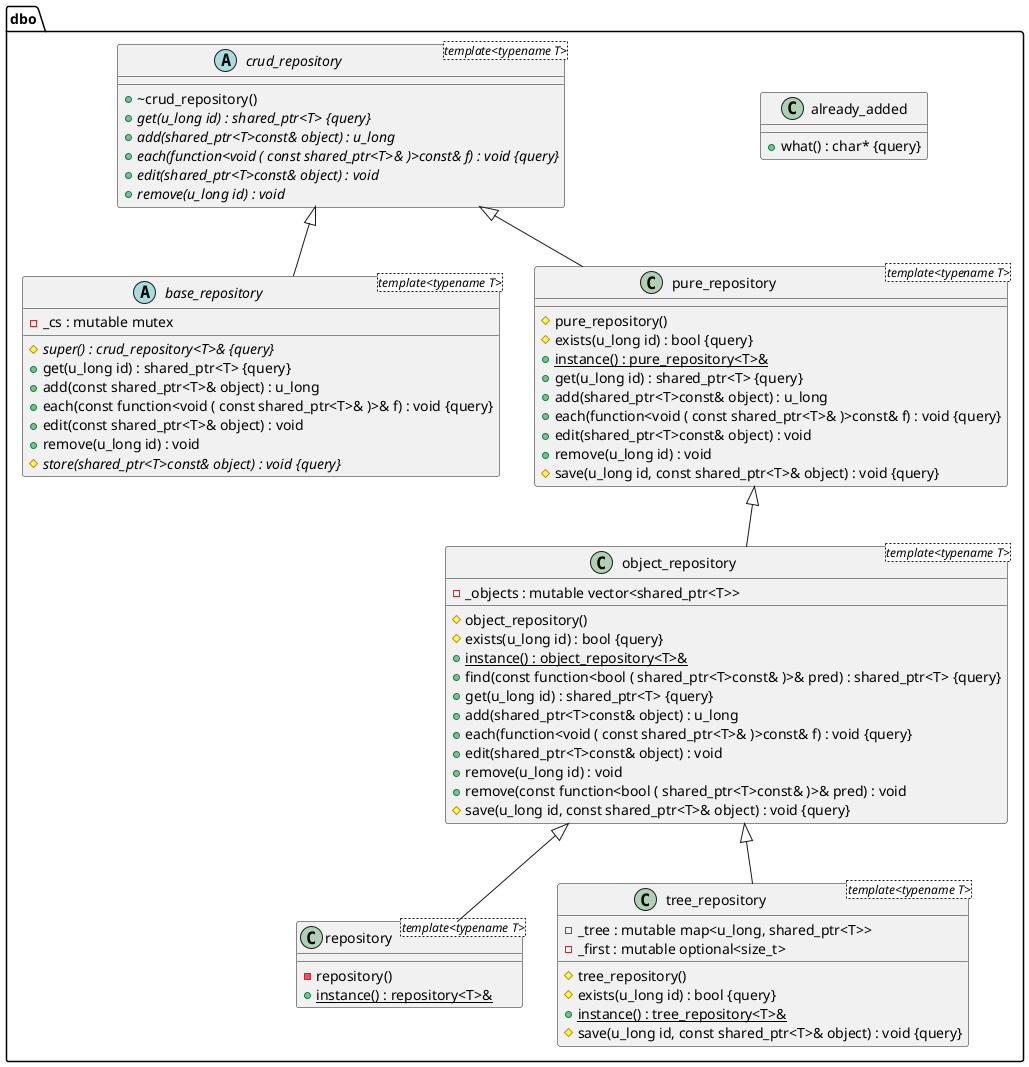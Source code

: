 @startuml





/' Objects '/

namespace dbo {
	class already_added {
		+what() : char* {query}
	}
}


namespace dbo {
	abstract class base_repository <template<typename T>> {
		#{abstract} super() : crud_repository<T>& {query}
		-_cs : mutable mutex
		+get(u_long id) : shared_ptr<T> {query}
		+add(const shared_ptr<T>& object) : u_long
		+each(const function<void ( const shared_ptr<T>& )>& f) : void {query}
		+edit(const shared_ptr<T>& object) : void
		+remove(u_long id) : void
		#{abstract} store(shared_ptr<T>const& object) : void {query}
	}
}


namespace dbo {
	abstract class crud_repository <template<typename T>> {
		+~crud_repository()
		+{abstract} get(u_long id) : shared_ptr<T> {query}
		+{abstract} add(shared_ptr<T>const& object) : u_long
		+{abstract} each(function<void ( const shared_ptr<T>& )>const& f) : void {query}
		+{abstract} edit(shared_ptr<T>const& object) : void
		+{abstract} remove(u_long id) : void
	}
}


namespace dbo {
	class object_repository <template<typename T>> {
		#object_repository()
		#exists(u_long id) : bool {query}
		-_objects : mutable vector<shared_ptr<T>>
		+{static} instance() : object_repository<T>&
		+find(const function<bool ( shared_ptr<T>const& )>& pred) : shared_ptr<T> {query}
		+get(u_long id) : shared_ptr<T> {query}
		+add(shared_ptr<T>const& object) : u_long
		+each(function<void ( const shared_ptr<T>& )>const& f) : void {query}
		+edit(shared_ptr<T>const& object) : void
		+remove(u_long id) : void
		+remove(const function<bool ( shared_ptr<T>const& )>& pred) : void
		#save(u_long id, const shared_ptr<T>& object) : void {query}
	}
}


namespace dbo {
	class pure_repository <template<typename T>> {
		#pure_repository()
		#exists(u_long id) : bool {query}
		+{static} instance() : pure_repository<T>&
		+get(u_long id) : shared_ptr<T> {query}
		+add(shared_ptr<T>const& object) : u_long
		+each(function<void ( const shared_ptr<T>& )>const& f) : void {query}
		+edit(shared_ptr<T>const& object) : void
		+remove(u_long id) : void
		#save(u_long id, const shared_ptr<T>& object) : void {query}
	}
}


namespace dbo {
	class repository <template<typename T>> {
		-repository()
		+{static} instance() : repository<T>&
	}
}


namespace dbo {
	class tree_repository <template<typename T>> {
		#tree_repository()
		#exists(u_long id) : bool {query}
		-_tree : mutable map<u_long, shared_ptr<T>>
		-_first : mutable optional<size_t>
		+{static} instance() : tree_repository<T>&
		#save(u_long id, const shared_ptr<T>& object) : void {query}
	}
}





/' Inheritance relationships '/

namespace dbo {
	crud_repository <|-- base_repository
}


namespace dbo {
	crud_repository <|-- pure_repository
}


namespace dbo {
	object_repository <|-- repository
}


namespace dbo {
	object_repository <|-- tree_repository
}


namespace dbo {
	pure_repository <|-- object_repository
}





/' Aggregation relationships '/




@enduml
